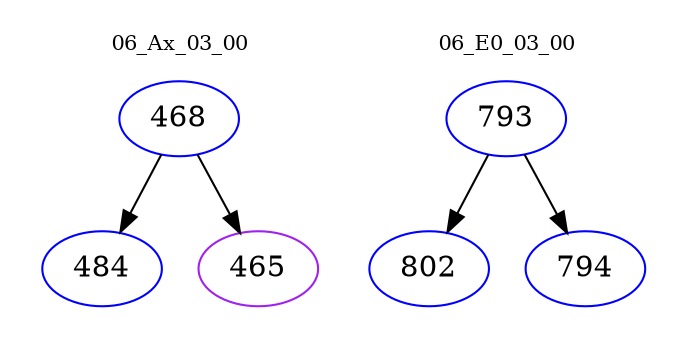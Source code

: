 digraph{
subgraph cluster_0 {
color = white
label = "06_Ax_03_00";
fontsize=10;
T0_468 [label="468", color="blue"]
T0_468 -> T0_484 [color="black"]
T0_484 [label="484", color="blue"]
T0_468 -> T0_465 [color="black"]
T0_465 [label="465", color="purple"]
}
subgraph cluster_1 {
color = white
label = "06_E0_03_00";
fontsize=10;
T1_793 [label="793", color="blue"]
T1_793 -> T1_802 [color="black"]
T1_802 [label="802", color="blue"]
T1_793 -> T1_794 [color="black"]
T1_794 [label="794", color="blue"]
}
}
